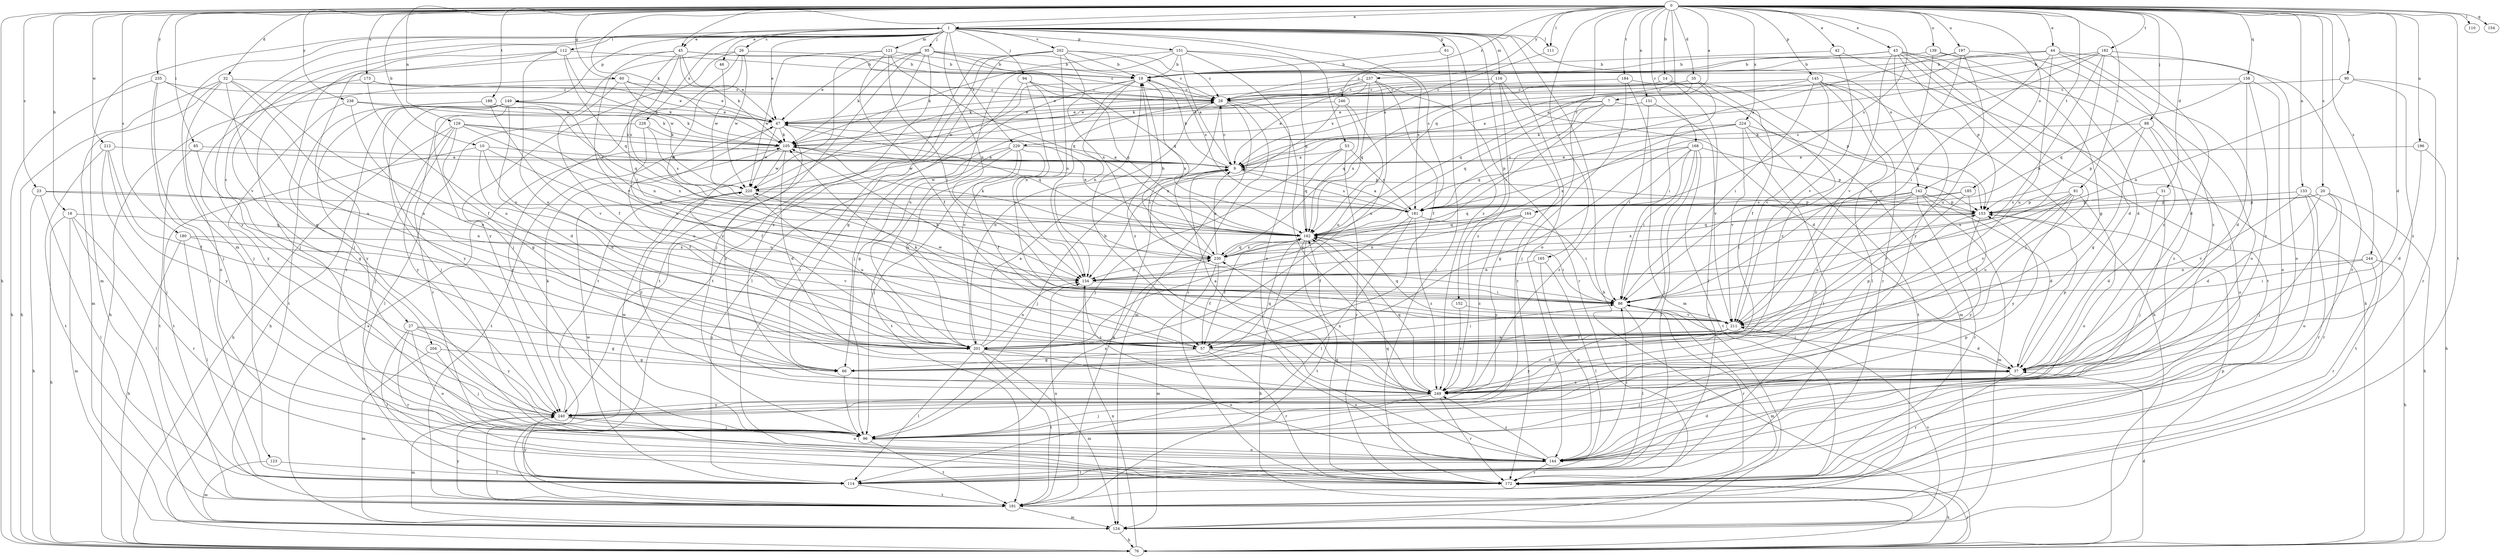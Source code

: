 strict digraph  {
0;
1;
7;
9;
10;
14;
18;
19;
20;
23;
26;
27;
28;
31;
32;
35;
37;
42;
43;
44;
45;
46;
47;
53;
57;
60;
61;
66;
76;
81;
85;
86;
88;
90;
94;
95;
96;
105;
110;
111;
112;
114;
116;
121;
123;
124;
129;
131;
133;
134;
139;
142;
144;
145;
149;
151;
152;
153;
154;
158;
162;
164;
165;
168;
172;
173;
180;
181;
182;
184;
185;
188;
191;
196;
197;
201;
202;
204;
211;
212;
220;
224;
228;
229;
230;
235;
237;
238;
240;
244;
246;
249;
0 -> 1  [label=a];
0 -> 7  [label=a];
0 -> 10  [label=b];
0 -> 14  [label=b];
0 -> 18  [label=b];
0 -> 20  [label=c];
0 -> 23  [label=c];
0 -> 31  [label=d];
0 -> 32  [label=d];
0 -> 35  [label=d];
0 -> 37  [label=d];
0 -> 42  [label=e];
0 -> 43  [label=e];
0 -> 44  [label=e];
0 -> 45  [label=e];
0 -> 60  [label=g];
0 -> 76  [label=h];
0 -> 81  [label=i];
0 -> 85  [label=i];
0 -> 88  [label=j];
0 -> 90  [label=j];
0 -> 105  [label=k];
0 -> 110  [label=l];
0 -> 111  [label=l];
0 -> 129  [label=n];
0 -> 131  [label=n];
0 -> 133  [label=n];
0 -> 139  [label=o];
0 -> 142  [label=o];
0 -> 145  [label=p];
0 -> 154  [label=q];
0 -> 158  [label=q];
0 -> 162  [label=q];
0 -> 164  [label=r];
0 -> 165  [label=r];
0 -> 168  [label=r];
0 -> 173  [label=s];
0 -> 180  [label=s];
0 -> 181  [label=s];
0 -> 182  [label=t];
0 -> 184  [label=t];
0 -> 185  [label=t];
0 -> 188  [label=t];
0 -> 191  [label=t];
0 -> 196  [label=u];
0 -> 197  [label=u];
0 -> 212  [label=w];
0 -> 224  [label=x];
0 -> 235  [label=y];
0 -> 237  [label=y];
0 -> 238  [label=y];
0 -> 244  [label=z];
0 -> 246  [label=z];
1 -> 26  [label=c];
1 -> 27  [label=c];
1 -> 45  [label=e];
1 -> 46  [label=e];
1 -> 47  [label=e];
1 -> 53  [label=f];
1 -> 61  [label=g];
1 -> 76  [label=h];
1 -> 94  [label=j];
1 -> 95  [label=j];
1 -> 111  [label=l];
1 -> 112  [label=l];
1 -> 116  [label=m];
1 -> 121  [label=m];
1 -> 123  [label=m];
1 -> 124  [label=m];
1 -> 134  [label=n];
1 -> 142  [label=o];
1 -> 144  [label=o];
1 -> 149  [label=p];
1 -> 151  [label=p];
1 -> 152  [label=p];
1 -> 181  [label=s];
1 -> 202  [label=v];
1 -> 204  [label=v];
1 -> 228  [label=x];
1 -> 229  [label=x];
1 -> 240  [label=y];
1 -> 249  [label=z];
7 -> 47  [label=e];
7 -> 124  [label=m];
7 -> 162  [label=q];
7 -> 181  [label=s];
7 -> 229  [label=x];
7 -> 230  [label=x];
9 -> 19  [label=b];
9 -> 28  [label=c];
9 -> 96  [label=j];
9 -> 181  [label=s];
9 -> 220  [label=w];
10 -> 9  [label=a];
10 -> 57  [label=f];
10 -> 134  [label=n];
10 -> 191  [label=t];
10 -> 201  [label=u];
14 -> 28  [label=c];
14 -> 57  [label=f];
14 -> 105  [label=k];
14 -> 114  [label=l];
18 -> 76  [label=h];
18 -> 114  [label=l];
18 -> 124  [label=m];
18 -> 162  [label=q];
18 -> 172  [label=r];
19 -> 28  [label=c];
19 -> 96  [label=j];
19 -> 114  [label=l];
19 -> 134  [label=n];
19 -> 220  [label=w];
19 -> 230  [label=x];
19 -> 249  [label=z];
20 -> 37  [label=d];
20 -> 76  [label=h];
20 -> 96  [label=j];
20 -> 153  [label=p];
20 -> 172  [label=r];
20 -> 181  [label=s];
23 -> 76  [label=h];
23 -> 114  [label=l];
23 -> 134  [label=n];
23 -> 181  [label=s];
26 -> 19  [label=b];
26 -> 96  [label=j];
26 -> 172  [label=r];
26 -> 220  [label=w];
26 -> 230  [label=x];
26 -> 240  [label=y];
27 -> 66  [label=g];
27 -> 114  [label=l];
27 -> 144  [label=o];
27 -> 172  [label=r];
27 -> 201  [label=u];
27 -> 240  [label=y];
28 -> 47  [label=e];
28 -> 86  [label=i];
28 -> 124  [label=m];
28 -> 172  [label=r];
28 -> 201  [label=u];
28 -> 249  [label=z];
31 -> 37  [label=d];
31 -> 96  [label=j];
31 -> 153  [label=p];
32 -> 28  [label=c];
32 -> 57  [label=f];
32 -> 66  [label=g];
32 -> 76  [label=h];
32 -> 124  [label=m];
32 -> 144  [label=o];
32 -> 201  [label=u];
35 -> 28  [label=c];
35 -> 86  [label=i];
35 -> 162  [label=q];
35 -> 249  [label=z];
37 -> 86  [label=i];
37 -> 96  [label=j];
37 -> 153  [label=p];
37 -> 172  [label=r];
37 -> 249  [label=z];
42 -> 19  [label=b];
42 -> 76  [label=h];
42 -> 211  [label=v];
43 -> 19  [label=b];
43 -> 28  [label=c];
43 -> 37  [label=d];
43 -> 96  [label=j];
43 -> 153  [label=p];
43 -> 191  [label=t];
43 -> 211  [label=v];
43 -> 240  [label=y];
43 -> 249  [label=z];
44 -> 9  [label=a];
44 -> 19  [label=b];
44 -> 86  [label=i];
44 -> 96  [label=j];
44 -> 172  [label=r];
44 -> 201  [label=u];
44 -> 249  [label=z];
45 -> 19  [label=b];
45 -> 28  [label=c];
45 -> 47  [label=e];
45 -> 86  [label=i];
45 -> 96  [label=j];
45 -> 105  [label=k];
45 -> 181  [label=s];
45 -> 211  [label=v];
46 -> 220  [label=w];
47 -> 105  [label=k];
47 -> 162  [label=q];
47 -> 201  [label=u];
47 -> 220  [label=w];
47 -> 249  [label=z];
53 -> 9  [label=a];
53 -> 96  [label=j];
53 -> 162  [label=q];
53 -> 172  [label=r];
53 -> 181  [label=s];
57 -> 66  [label=g];
57 -> 86  [label=i];
57 -> 105  [label=k];
57 -> 144  [label=o];
57 -> 153  [label=p];
57 -> 172  [label=r];
60 -> 28  [label=c];
60 -> 47  [label=e];
60 -> 57  [label=f];
60 -> 76  [label=h];
60 -> 105  [label=k];
61 -> 19  [label=b];
61 -> 172  [label=r];
66 -> 96  [label=j];
66 -> 162  [label=q];
76 -> 37  [label=d];
76 -> 134  [label=n];
76 -> 172  [label=r];
81 -> 144  [label=o];
81 -> 153  [label=p];
81 -> 201  [label=u];
81 -> 211  [label=v];
81 -> 230  [label=x];
81 -> 240  [label=y];
85 -> 9  [label=a];
85 -> 66  [label=g];
85 -> 191  [label=t];
86 -> 105  [label=k];
86 -> 114  [label=l];
86 -> 124  [label=m];
86 -> 172  [label=r];
86 -> 211  [label=v];
86 -> 220  [label=w];
88 -> 66  [label=g];
88 -> 105  [label=k];
88 -> 144  [label=o];
88 -> 153  [label=p];
88 -> 249  [label=z];
90 -> 28  [label=c];
90 -> 134  [label=n];
90 -> 172  [label=r];
90 -> 249  [label=z];
94 -> 28  [label=c];
94 -> 66  [label=g];
94 -> 134  [label=n];
94 -> 162  [label=q];
94 -> 211  [label=v];
95 -> 19  [label=b];
95 -> 28  [label=c];
95 -> 47  [label=e];
95 -> 96  [label=j];
95 -> 105  [label=k];
95 -> 162  [label=q];
95 -> 191  [label=t];
95 -> 249  [label=z];
96 -> 144  [label=o];
96 -> 191  [label=t];
96 -> 220  [label=w];
96 -> 230  [label=x];
105 -> 9  [label=a];
105 -> 37  [label=d];
105 -> 153  [label=p];
105 -> 191  [label=t];
105 -> 201  [label=u];
105 -> 220  [label=w];
111 -> 9  [label=a];
112 -> 19  [label=b];
112 -> 96  [label=j];
112 -> 162  [label=q];
112 -> 172  [label=r];
112 -> 201  [label=u];
112 -> 220  [label=w];
114 -> 191  [label=t];
114 -> 220  [label=w];
114 -> 240  [label=y];
116 -> 28  [label=c];
116 -> 37  [label=d];
116 -> 172  [label=r];
116 -> 230  [label=x];
116 -> 249  [label=z];
121 -> 19  [label=b];
121 -> 57  [label=f];
121 -> 86  [label=i];
121 -> 162  [label=q];
121 -> 191  [label=t];
121 -> 220  [label=w];
123 -> 114  [label=l];
123 -> 124  [label=m];
124 -> 47  [label=e];
124 -> 76  [label=h];
124 -> 153  [label=p];
124 -> 211  [label=v];
129 -> 9  [label=a];
129 -> 66  [label=g];
129 -> 76  [label=h];
129 -> 96  [label=j];
129 -> 105  [label=k];
129 -> 134  [label=n];
129 -> 230  [label=x];
129 -> 240  [label=y];
131 -> 47  [label=e];
131 -> 86  [label=i];
131 -> 211  [label=v];
133 -> 144  [label=o];
133 -> 153  [label=p];
133 -> 172  [label=r];
133 -> 191  [label=t];
133 -> 211  [label=v];
134 -> 86  [label=i];
134 -> 249  [label=z];
139 -> 19  [label=b];
139 -> 37  [label=d];
139 -> 66  [label=g];
139 -> 211  [label=v];
142 -> 37  [label=d];
142 -> 86  [label=i];
142 -> 124  [label=m];
142 -> 153  [label=p];
142 -> 172  [label=r];
142 -> 181  [label=s];
142 -> 201  [label=u];
142 -> 249  [label=z];
144 -> 37  [label=d];
144 -> 86  [label=i];
144 -> 114  [label=l];
144 -> 153  [label=p];
144 -> 162  [label=q];
144 -> 172  [label=r];
144 -> 249  [label=z];
145 -> 9  [label=a];
145 -> 28  [label=c];
145 -> 76  [label=h];
145 -> 86  [label=i];
145 -> 105  [label=k];
145 -> 114  [label=l];
145 -> 172  [label=r];
145 -> 211  [label=v];
149 -> 37  [label=d];
149 -> 47  [label=e];
149 -> 76  [label=h];
149 -> 96  [label=j];
149 -> 105  [label=k];
149 -> 134  [label=n];
149 -> 172  [label=r];
149 -> 240  [label=y];
151 -> 9  [label=a];
151 -> 19  [label=b];
151 -> 105  [label=k];
151 -> 144  [label=o];
151 -> 162  [label=q];
151 -> 181  [label=s];
151 -> 201  [label=u];
152 -> 211  [label=v];
152 -> 249  [label=z];
153 -> 162  [label=q];
153 -> 230  [label=x];
153 -> 240  [label=y];
158 -> 28  [label=c];
158 -> 37  [label=d];
158 -> 144  [label=o];
158 -> 162  [label=q];
158 -> 249  [label=z];
162 -> 47  [label=e];
162 -> 57  [label=f];
162 -> 76  [label=h];
162 -> 86  [label=i];
162 -> 105  [label=k];
162 -> 191  [label=t];
162 -> 230  [label=x];
164 -> 134  [label=n];
164 -> 162  [label=q];
164 -> 240  [label=y];
164 -> 249  [label=z];
165 -> 114  [label=l];
165 -> 134  [label=n];
165 -> 144  [label=o];
168 -> 9  [label=a];
168 -> 66  [label=g];
168 -> 86  [label=i];
168 -> 96  [label=j];
168 -> 114  [label=l];
168 -> 153  [label=p];
168 -> 191  [label=t];
168 -> 249  [label=z];
172 -> 76  [label=h];
172 -> 162  [label=q];
173 -> 28  [label=c];
173 -> 47  [label=e];
173 -> 96  [label=j];
173 -> 201  [label=u];
180 -> 76  [label=h];
180 -> 114  [label=l];
180 -> 211  [label=v];
180 -> 230  [label=x];
181 -> 9  [label=a];
181 -> 57  [label=f];
181 -> 86  [label=i];
181 -> 114  [label=l];
181 -> 249  [label=z];
182 -> 9  [label=a];
182 -> 19  [label=b];
182 -> 37  [label=d];
182 -> 86  [label=i];
182 -> 134  [label=n];
182 -> 144  [label=o];
182 -> 181  [label=s];
184 -> 28  [label=c];
184 -> 96  [label=j];
184 -> 124  [label=m];
184 -> 153  [label=p];
185 -> 57  [label=f];
185 -> 162  [label=q];
185 -> 181  [label=s];
185 -> 211  [label=v];
188 -> 47  [label=e];
188 -> 162  [label=q];
188 -> 191  [label=t];
188 -> 211  [label=v];
188 -> 240  [label=y];
191 -> 9  [label=a];
191 -> 124  [label=m];
191 -> 134  [label=n];
191 -> 240  [label=y];
196 -> 9  [label=a];
196 -> 37  [label=d];
196 -> 76  [label=h];
197 -> 19  [label=b];
197 -> 86  [label=i];
197 -> 144  [label=o];
197 -> 181  [label=s];
197 -> 201  [label=u];
201 -> 9  [label=a];
201 -> 28  [label=c];
201 -> 37  [label=d];
201 -> 114  [label=l];
201 -> 124  [label=m];
201 -> 134  [label=n];
201 -> 144  [label=o];
201 -> 191  [label=t];
202 -> 19  [label=b];
202 -> 28  [label=c];
202 -> 134  [label=n];
202 -> 172  [label=r];
202 -> 181  [label=s];
202 -> 191  [label=t];
202 -> 230  [label=x];
202 -> 240  [label=y];
204 -> 66  [label=g];
204 -> 96  [label=j];
204 -> 124  [label=m];
211 -> 37  [label=d];
211 -> 57  [label=f];
211 -> 162  [label=q];
211 -> 201  [label=u];
211 -> 240  [label=y];
212 -> 9  [label=a];
212 -> 57  [label=f];
212 -> 96  [label=j];
212 -> 191  [label=t];
212 -> 240  [label=y];
220 -> 153  [label=p];
220 -> 201  [label=u];
220 -> 249  [label=z];
224 -> 105  [label=k];
224 -> 114  [label=l];
224 -> 153  [label=p];
224 -> 162  [label=q];
224 -> 191  [label=t];
224 -> 211  [label=v];
224 -> 230  [label=x];
228 -> 57  [label=f];
228 -> 105  [label=k];
228 -> 114  [label=l];
228 -> 181  [label=s];
229 -> 9  [label=a];
229 -> 57  [label=f];
229 -> 66  [label=g];
229 -> 96  [label=j];
229 -> 191  [label=t];
229 -> 201  [label=u];
229 -> 220  [label=w];
230 -> 9  [label=a];
230 -> 19  [label=b];
230 -> 57  [label=f];
230 -> 124  [label=m];
230 -> 134  [label=n];
230 -> 162  [label=q];
235 -> 28  [label=c];
235 -> 76  [label=h];
235 -> 96  [label=j];
235 -> 114  [label=l];
235 -> 201  [label=u];
237 -> 9  [label=a];
237 -> 28  [label=c];
237 -> 47  [label=e];
237 -> 57  [label=f];
237 -> 105  [label=k];
237 -> 162  [label=q];
237 -> 172  [label=r];
237 -> 201  [label=u];
238 -> 47  [label=e];
238 -> 105  [label=k];
238 -> 201  [label=u];
238 -> 240  [label=y];
240 -> 96  [label=j];
240 -> 105  [label=k];
240 -> 124  [label=m];
240 -> 144  [label=o];
244 -> 76  [label=h];
244 -> 86  [label=i];
244 -> 134  [label=n];
244 -> 172  [label=r];
246 -> 47  [label=e];
246 -> 134  [label=n];
246 -> 162  [label=q];
246 -> 201  [label=u];
249 -> 9  [label=a];
249 -> 19  [label=b];
249 -> 96  [label=j];
249 -> 162  [label=q];
249 -> 172  [label=r];
249 -> 230  [label=x];
249 -> 240  [label=y];
}
